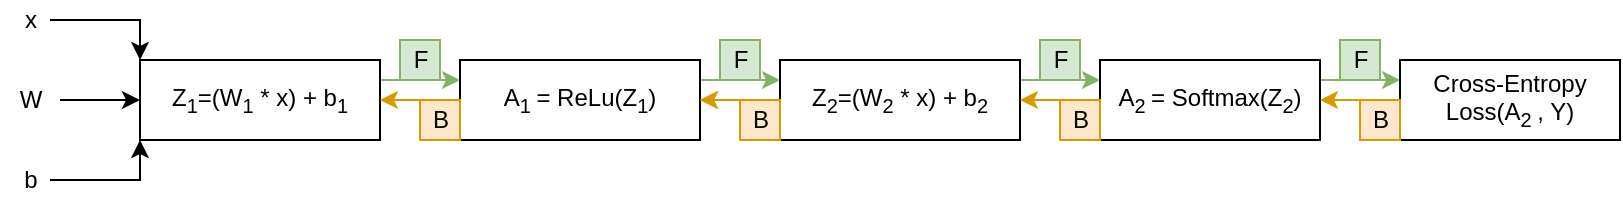 <mxfile version="14.6.13" type="device"><diagram id="EPWprIDcZUW5JcgiFfaf" name="Page-1"><mxGraphModel dx="1350" dy="895" grid="1" gridSize="10" guides="1" tooltips="1" connect="1" arrows="1" fold="1" page="1" pageScale="1" pageWidth="850" pageHeight="1100" math="0" shadow="0"><root><mxCell id="0"/><mxCell id="1" parent="0"/><mxCell id="tIGpl-XFEuEiYl2tFAWl-22" style="edgeStyle=orthogonalEdgeStyle;rounded=0;orthogonalLoop=1;jettySize=auto;html=1;exitX=1;exitY=0.25;exitDx=0;exitDy=0;entryX=0;entryY=0.25;entryDx=0;entryDy=0;fillColor=#d5e8d4;strokeColor=#82b366;" parent="1" source="tIGpl-XFEuEiYl2tFAWl-2" target="tIGpl-XFEuEiYl2tFAWl-3" edge="1"><mxGeometry relative="1" as="geometry"/></mxCell><mxCell id="tIGpl-XFEuEiYl2tFAWl-2" value="Z&lt;sub&gt;1&lt;/sub&gt;=(W&lt;sub&gt;1&lt;/sub&gt; * x) + b&lt;sub&gt;1&lt;/sub&gt;" style="rounded=0;whiteSpace=wrap;html=1;" parent="1" vertex="1"><mxGeometry x="80" y="140" width="120" height="40" as="geometry"/></mxCell><mxCell id="tIGpl-XFEuEiYl2tFAWl-24" style="edgeStyle=orthogonalEdgeStyle;rounded=0;orthogonalLoop=1;jettySize=auto;html=1;exitX=1;exitY=0.25;exitDx=0;exitDy=0;entryX=0;entryY=0.25;entryDx=0;entryDy=0;fillColor=#d5e8d4;strokeColor=#82b366;" parent="1" source="tIGpl-XFEuEiYl2tFAWl-3" target="tIGpl-XFEuEiYl2tFAWl-4" edge="1"><mxGeometry relative="1" as="geometry"/></mxCell><mxCell id="tIGpl-XFEuEiYl2tFAWl-36" style="edgeStyle=orthogonalEdgeStyle;rounded=0;orthogonalLoop=1;jettySize=auto;html=1;exitX=0;exitY=0.5;exitDx=0;exitDy=0;entryX=1;entryY=0.5;entryDx=0;entryDy=0;fillColor=#ffe6cc;strokeColor=#d79b00;" parent="1" source="tIGpl-XFEuEiYl2tFAWl-3" target="tIGpl-XFEuEiYl2tFAWl-2" edge="1"><mxGeometry relative="1" as="geometry"/></mxCell><mxCell id="tIGpl-XFEuEiYl2tFAWl-3" value="A&lt;sub&gt;1 &lt;/sub&gt;= ReLu(Z&lt;sub&gt;1&lt;/sub&gt;)&lt;br&gt;&lt;sub&gt;&lt;/sub&gt;" style="rounded=0;whiteSpace=wrap;html=1;" parent="1" vertex="1"><mxGeometry x="240" y="140" width="120" height="40" as="geometry"/></mxCell><mxCell id="tIGpl-XFEuEiYl2tFAWl-26" style="edgeStyle=orthogonalEdgeStyle;rounded=0;orthogonalLoop=1;jettySize=auto;html=1;exitX=1;exitY=0.25;exitDx=0;exitDy=0;entryX=0;entryY=0.25;entryDx=0;entryDy=0;fillColor=#d5e8d4;strokeColor=#82b366;" parent="1" source="tIGpl-XFEuEiYl2tFAWl-4" target="tIGpl-XFEuEiYl2tFAWl-6" edge="1"><mxGeometry relative="1" as="geometry"/></mxCell><mxCell id="tIGpl-XFEuEiYl2tFAWl-35" style="edgeStyle=orthogonalEdgeStyle;rounded=0;orthogonalLoop=1;jettySize=auto;html=1;exitX=0;exitY=0.5;exitDx=0;exitDy=0;entryX=1;entryY=0.5;entryDx=0;entryDy=0;fillColor=#ffe6cc;strokeColor=#d79b00;" parent="1" source="tIGpl-XFEuEiYl2tFAWl-4" target="tIGpl-XFEuEiYl2tFAWl-3" edge="1"><mxGeometry relative="1" as="geometry"/></mxCell><mxCell id="tIGpl-XFEuEiYl2tFAWl-37" value="" style="edgeStyle=orthogonalEdgeStyle;rounded=0;orthogonalLoop=1;jettySize=auto;html=1;fillColor=#ffe6cc;strokeColor=#d79b00;" parent="1" source="tIGpl-XFEuEiYl2tFAWl-4" target="tIGpl-XFEuEiYl2tFAWl-3" edge="1"><mxGeometry relative="1" as="geometry"/></mxCell><mxCell id="tIGpl-XFEuEiYl2tFAWl-4" value="Z&lt;sub&gt;2&lt;/sub&gt;=(W&lt;sub&gt;2&lt;/sub&gt; * x) + b&lt;sub&gt;2&lt;/sub&gt;" style="rounded=0;whiteSpace=wrap;html=1;" parent="1" vertex="1"><mxGeometry x="400" y="140" width="120" height="40" as="geometry"/></mxCell><mxCell id="tIGpl-XFEuEiYl2tFAWl-27" style="edgeStyle=orthogonalEdgeStyle;rounded=0;orthogonalLoop=1;jettySize=auto;html=1;exitX=1;exitY=0.25;exitDx=0;exitDy=0;entryX=0;entryY=0.25;entryDx=0;entryDy=0;fillColor=#d5e8d4;strokeColor=#82b366;" parent="1" source="tIGpl-XFEuEiYl2tFAWl-6" target="tIGpl-XFEuEiYl2tFAWl-8" edge="1"><mxGeometry relative="1" as="geometry"/></mxCell><mxCell id="tIGpl-XFEuEiYl2tFAWl-29" value="" style="edgeStyle=orthogonalEdgeStyle;rounded=0;orthogonalLoop=1;jettySize=auto;html=1;fillColor=#ffe6cc;strokeColor=#d79b00;" parent="1" source="tIGpl-XFEuEiYl2tFAWl-6" target="tIGpl-XFEuEiYl2tFAWl-4" edge="1"><mxGeometry relative="1" as="geometry"/></mxCell><mxCell id="tIGpl-XFEuEiYl2tFAWl-6" value="A&lt;sub&gt;2 &lt;/sub&gt;= Softmax(Z&lt;sub&gt;2&lt;/sub&gt;)&lt;br&gt;&lt;sub&gt;&lt;/sub&gt;" style="rounded=0;whiteSpace=wrap;html=1;" parent="1" vertex="1"><mxGeometry x="560" y="140" width="110" height="40" as="geometry"/></mxCell><mxCell id="tIGpl-XFEuEiYl2tFAWl-34" style="edgeStyle=orthogonalEdgeStyle;rounded=0;orthogonalLoop=1;jettySize=auto;html=1;exitX=0;exitY=0.5;exitDx=0;exitDy=0;entryX=1;entryY=0.5;entryDx=0;entryDy=0;fillColor=#ffe6cc;strokeColor=#d79b00;" parent="1" source="tIGpl-XFEuEiYl2tFAWl-8" target="tIGpl-XFEuEiYl2tFAWl-6" edge="1"><mxGeometry relative="1" as="geometry"/></mxCell><mxCell id="tIGpl-XFEuEiYl2tFAWl-8" value="Cross-Entropy Loss(A&lt;sub&gt;2 &lt;/sub&gt;, Y)" style="rounded=0;whiteSpace=wrap;html=1;" parent="1" vertex="1"><mxGeometry x="710" y="140" width="110" height="40" as="geometry"/></mxCell><mxCell id="tIGpl-XFEuEiYl2tFAWl-14" style="edgeStyle=orthogonalEdgeStyle;rounded=0;orthogonalLoop=1;jettySize=auto;html=1;entryX=0;entryY=0;entryDx=0;entryDy=0;" parent="1" source="tIGpl-XFEuEiYl2tFAWl-9" target="tIGpl-XFEuEiYl2tFAWl-2" edge="1"><mxGeometry relative="1" as="geometry"/></mxCell><mxCell id="tIGpl-XFEuEiYl2tFAWl-9" value="x" style="text;html=1;align=center;verticalAlign=middle;resizable=0;points=[];autosize=1;" parent="1" vertex="1"><mxGeometry x="15" y="110" width="20" height="20" as="geometry"/></mxCell><mxCell id="tIGpl-XFEuEiYl2tFAWl-17" style="edgeStyle=orthogonalEdgeStyle;rounded=0;orthogonalLoop=1;jettySize=auto;html=1;entryX=0;entryY=0.5;entryDx=0;entryDy=0;" parent="1" source="tIGpl-XFEuEiYl2tFAWl-10" target="tIGpl-XFEuEiYl2tFAWl-2" edge="1"><mxGeometry relative="1" as="geometry"/></mxCell><mxCell id="tIGpl-XFEuEiYl2tFAWl-10" value="W" style="text;html=1;align=center;verticalAlign=middle;resizable=0;points=[];autosize=1;" parent="1" vertex="1"><mxGeometry x="10" y="150" width="30" height="20" as="geometry"/></mxCell><mxCell id="tIGpl-XFEuEiYl2tFAWl-16" style="edgeStyle=orthogonalEdgeStyle;rounded=0;orthogonalLoop=1;jettySize=auto;html=1;entryX=0;entryY=1;entryDx=0;entryDy=0;" parent="1" target="tIGpl-XFEuEiYl2tFAWl-2" edge="1"><mxGeometry relative="1" as="geometry"><mxPoint x="35" y="200" as="sourcePoint"/><Array as="points"><mxPoint x="80" y="200"/></Array></mxGeometry></mxCell><mxCell id="tIGpl-XFEuEiYl2tFAWl-38" value="F" style="text;html=1;align=center;verticalAlign=middle;resizable=0;points=[];autosize=1;fillColor=#d5e8d4;strokeColor=#82b366;" parent="1" vertex="1"><mxGeometry x="210" y="130" width="20" height="20" as="geometry"/></mxCell><mxCell id="tIGpl-XFEuEiYl2tFAWl-39" value="F" style="text;html=1;align=center;verticalAlign=middle;resizable=0;points=[];autosize=1;fillColor=#d5e8d4;strokeColor=#82b366;" parent="1" vertex="1"><mxGeometry x="370" y="130" width="20" height="20" as="geometry"/></mxCell><mxCell id="tIGpl-XFEuEiYl2tFAWl-40" value="F" style="text;html=1;align=center;verticalAlign=middle;resizable=0;points=[];autosize=1;fillColor=#d5e8d4;strokeColor=#82b366;" parent="1" vertex="1"><mxGeometry x="530" y="130" width="20" height="20" as="geometry"/></mxCell><mxCell id="tIGpl-XFEuEiYl2tFAWl-41" value="F" style="text;html=1;align=center;verticalAlign=middle;resizable=0;points=[];autosize=1;fillColor=#d5e8d4;strokeColor=#82b366;" parent="1" vertex="1"><mxGeometry x="680" y="130" width="20" height="20" as="geometry"/></mxCell><mxCell id="tIGpl-XFEuEiYl2tFAWl-42" value="B" style="text;html=1;align=center;verticalAlign=middle;resizable=0;points=[];autosize=1;fillColor=#ffe6cc;strokeColor=#d79b00;" parent="1" vertex="1"><mxGeometry x="220" y="160" width="20" height="20" as="geometry"/></mxCell><mxCell id="tIGpl-XFEuEiYl2tFAWl-43" value="B" style="text;html=1;align=center;verticalAlign=middle;resizable=0;points=[];autosize=1;fillColor=#ffe6cc;strokeColor=#d79b00;" parent="1" vertex="1"><mxGeometry x="380" y="160" width="20" height="20" as="geometry"/></mxCell><mxCell id="tIGpl-XFEuEiYl2tFAWl-44" value="B" style="text;html=1;align=center;verticalAlign=middle;resizable=0;points=[];autosize=1;fillColor=#ffe6cc;strokeColor=#d79b00;" parent="1" vertex="1"><mxGeometry x="540" y="160" width="20" height="20" as="geometry"/></mxCell><mxCell id="tIGpl-XFEuEiYl2tFAWl-45" value="B" style="text;html=1;align=center;verticalAlign=middle;resizable=0;points=[];autosize=1;fillColor=#ffe6cc;strokeColor=#d79b00;" parent="1" vertex="1"><mxGeometry x="690" y="160" width="20" height="20" as="geometry"/></mxCell><mxCell id="tIGpl-XFEuEiYl2tFAWl-46" value="b" style="text;html=1;align=center;verticalAlign=middle;resizable=0;points=[];autosize=1;" parent="1" vertex="1"><mxGeometry x="15" y="190" width="20" height="20" as="geometry"/></mxCell></root></mxGraphModel></diagram></mxfile>